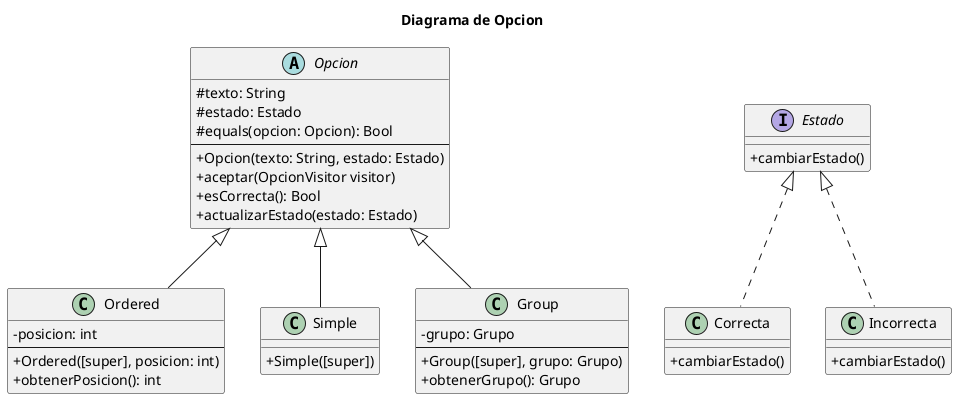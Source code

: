 @startuml diagrama de clases
skinparam classAttributeIconSize 0
title Diagrama de Opcion

abstract class Opcion {
    #texto: String
    #estado: Estado
    #equals(opcion: Opcion): Bool
    ---
    +Opcion(texto: String, estado: Estado)
    +aceptar(OpcionVisitor visitor)
    +esCorrecta(): Bool
    +actualizarEstado(estado: Estado)
}

class Ordered extends Opcion {
    -posicion: int
    ---
    +Ordered([super], posicion: int)
    +obtenerPosicion(): int
}

class Simple extends Opcion {
    +Simple([super])
}

class Group extends Opcion {
    -grupo: Grupo
    ---
    +Group([super], grupo: Grupo)
    +obtenerGrupo(): Grupo
}

interface Estado {
    + cambiarEstado()
}

class Correcta implements Estado {
    + cambiarEstado()
}

class Incorrecta implements Estado {
    + cambiarEstado()
}

@enduml
